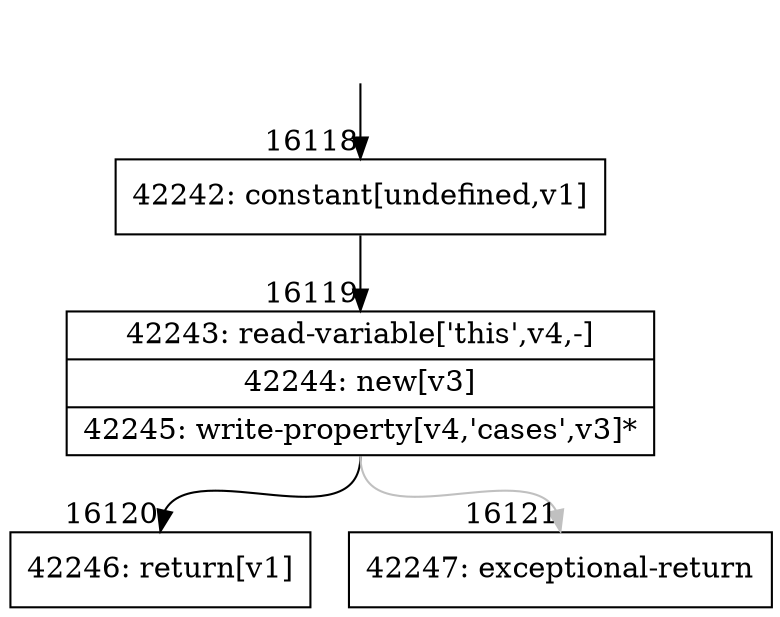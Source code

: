 digraph {
rankdir="TD"
BB_entry1294[shape=none,label=""];
BB_entry1294 -> BB16118 [tailport=s, headport=n, headlabel="    16118"]
BB16118 [shape=record label="{42242: constant[undefined,v1]}" ] 
BB16118 -> BB16119 [tailport=s, headport=n, headlabel="      16119"]
BB16119 [shape=record label="{42243: read-variable['this',v4,-]|42244: new[v3]|42245: write-property[v4,'cases',v3]*}" ] 
BB16119 -> BB16120 [tailport=s, headport=n, headlabel="      16120"]
BB16119 -> BB16121 [tailport=s, headport=n, color=gray, headlabel="      16121"]
BB16120 [shape=record label="{42246: return[v1]}" ] 
BB16121 [shape=record label="{42247: exceptional-return}" ] 
//#$~ 27745
}
